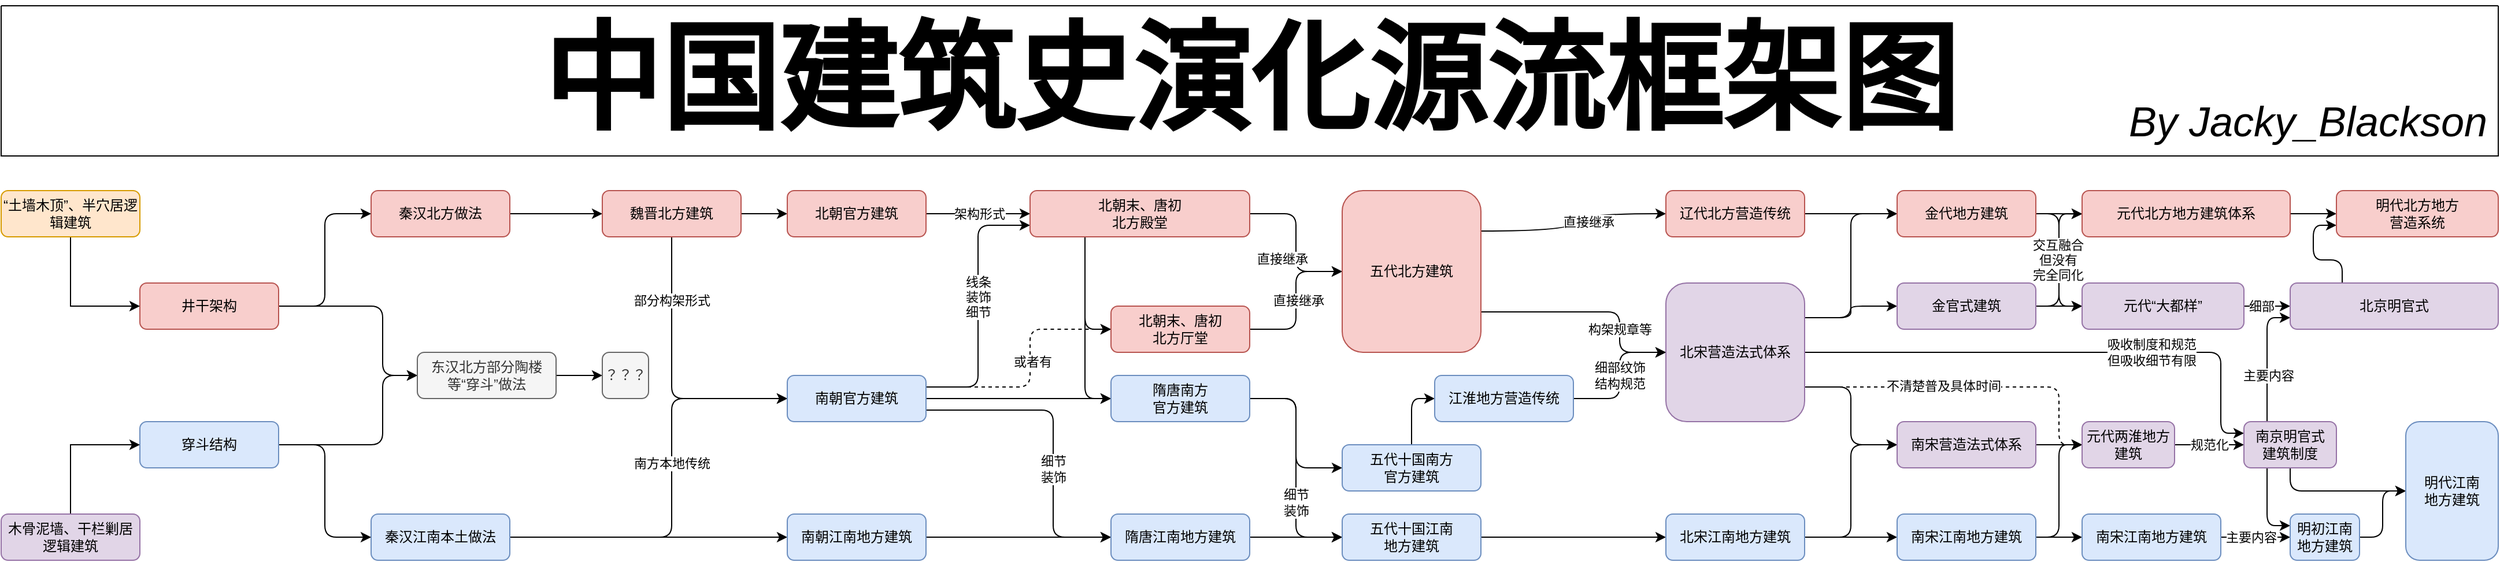 <mxfile version="21.0.7" type="github">
  <diagram name="第 1 页" id="NzLEQly0ozK3OL-0dUnw">
    <mxGraphModel dx="2813" dy="1640" grid="1" gridSize="10" guides="1" tooltips="1" connect="1" arrows="1" fold="1" page="1" pageScale="1" pageWidth="2339" pageHeight="3300" math="0" shadow="0">
      <root>
        <mxCell id="0" />
        <mxCell id="1" parent="0" />
        <mxCell id="m0d5d0jT4baNKPK9-l3e-15" style="edgeStyle=orthogonalEdgeStyle;rounded=0;orthogonalLoop=1;jettySize=auto;html=1;exitX=1;exitY=0.5;exitDx=0;exitDy=0;entryX=0;entryY=0.5;entryDx=0;entryDy=0;" edge="1" parent="1" source="m0d5d0jT4baNKPK9-l3e-1" target="m0d5d0jT4baNKPK9-l3e-14">
          <mxGeometry relative="1" as="geometry" />
        </mxCell>
        <mxCell id="m0d5d0jT4baNKPK9-l3e-1" value="秦汉北方做法" style="rounded=1;whiteSpace=wrap;html=1;fillColor=#f8cecc;strokeColor=#b85450;" vertex="1" parent="1">
          <mxGeometry x="360" y="200" width="120" height="40" as="geometry" />
        </mxCell>
        <mxCell id="m0d5d0jT4baNKPK9-l3e-17" style="edgeStyle=orthogonalEdgeStyle;rounded=1;orthogonalLoop=1;jettySize=auto;html=1;exitX=1;exitY=0.5;exitDx=0;exitDy=0;entryX=0;entryY=0.5;entryDx=0;entryDy=0;" edge="1" parent="1" source="m0d5d0jT4baNKPK9-l3e-2" target="m0d5d0jT4baNKPK9-l3e-16">
          <mxGeometry relative="1" as="geometry">
            <Array as="points">
              <mxPoint x="620" y="500" />
              <mxPoint x="620" y="380" />
            </Array>
          </mxGeometry>
        </mxCell>
        <mxCell id="m0d5d0jT4baNKPK9-l3e-35" value="南方本地传统" style="edgeLabel;html=1;align=center;verticalAlign=middle;resizable=0;points=[];" vertex="1" connectable="0" parent="m0d5d0jT4baNKPK9-l3e-17">
          <mxGeometry x="0.184" y="-1" relative="1" as="geometry">
            <mxPoint x="-1" y="9" as="offset" />
          </mxGeometry>
        </mxCell>
        <mxCell id="m0d5d0jT4baNKPK9-l3e-22" style="edgeStyle=orthogonalEdgeStyle;rounded=0;orthogonalLoop=1;jettySize=auto;html=1;exitX=1;exitY=0.5;exitDx=0;exitDy=0;" edge="1" parent="1" source="m0d5d0jT4baNKPK9-l3e-2" target="m0d5d0jT4baNKPK9-l3e-21">
          <mxGeometry relative="1" as="geometry" />
        </mxCell>
        <mxCell id="m0d5d0jT4baNKPK9-l3e-2" value="秦汉江南本土做法" style="rounded=1;whiteSpace=wrap;html=1;fillColor=#dae8fc;strokeColor=#6c8ebf;" vertex="1" parent="1">
          <mxGeometry x="360" y="480" width="120" height="40" as="geometry" />
        </mxCell>
        <mxCell id="m0d5d0jT4baNKPK9-l3e-6" style="edgeStyle=orthogonalEdgeStyle;orthogonalLoop=1;jettySize=auto;html=1;exitX=1;exitY=0.5;exitDx=0;exitDy=0;entryX=0;entryY=0.5;entryDx=0;entryDy=0;rounded=1;" edge="1" parent="1" source="m0d5d0jT4baNKPK9-l3e-3" target="m0d5d0jT4baNKPK9-l3e-1">
          <mxGeometry relative="1" as="geometry" />
        </mxCell>
        <mxCell id="m0d5d0jT4baNKPK9-l3e-8" style="edgeStyle=orthogonalEdgeStyle;orthogonalLoop=1;jettySize=auto;html=1;exitX=1;exitY=0.5;exitDx=0;exitDy=0;entryX=0;entryY=0.5;entryDx=0;entryDy=0;rounded=1;" edge="1" parent="1" source="m0d5d0jT4baNKPK9-l3e-3" target="m0d5d0jT4baNKPK9-l3e-7">
          <mxGeometry relative="1" as="geometry">
            <Array as="points">
              <mxPoint x="370" y="300" />
              <mxPoint x="370" y="360" />
            </Array>
          </mxGeometry>
        </mxCell>
        <mxCell id="m0d5d0jT4baNKPK9-l3e-3" value="井干架构" style="rounded=1;whiteSpace=wrap;html=1;fillColor=#f8cecc;strokeColor=#b85450;" vertex="1" parent="1">
          <mxGeometry x="160" y="280" width="120" height="40" as="geometry" />
        </mxCell>
        <mxCell id="m0d5d0jT4baNKPK9-l3e-5" style="edgeStyle=orthogonalEdgeStyle;orthogonalLoop=1;jettySize=auto;html=1;exitX=1;exitY=0.5;exitDx=0;exitDy=0;entryX=0;entryY=0.5;entryDx=0;entryDy=0;rounded=1;" edge="1" parent="1" source="m0d5d0jT4baNKPK9-l3e-4" target="m0d5d0jT4baNKPK9-l3e-2">
          <mxGeometry relative="1" as="geometry" />
        </mxCell>
        <mxCell id="m0d5d0jT4baNKPK9-l3e-9" style="edgeStyle=orthogonalEdgeStyle;orthogonalLoop=1;jettySize=auto;html=1;exitX=1;exitY=0.5;exitDx=0;exitDy=0;entryX=0;entryY=0.5;entryDx=0;entryDy=0;rounded=1;" edge="1" parent="1" source="m0d5d0jT4baNKPK9-l3e-4" target="m0d5d0jT4baNKPK9-l3e-7">
          <mxGeometry relative="1" as="geometry">
            <mxPoint x="440" y="300" as="targetPoint" />
            <Array as="points">
              <mxPoint x="370" y="420" />
              <mxPoint x="370" y="360" />
            </Array>
          </mxGeometry>
        </mxCell>
        <mxCell id="m0d5d0jT4baNKPK9-l3e-4" value="穿斗结构" style="rounded=1;whiteSpace=wrap;html=1;fillColor=#dae8fc;strokeColor=#6c8ebf;" vertex="1" parent="1">
          <mxGeometry x="160" y="400" width="120" height="40" as="geometry" />
        </mxCell>
        <mxCell id="m0d5d0jT4baNKPK9-l3e-24" style="edgeStyle=orthogonalEdgeStyle;rounded=0;orthogonalLoop=1;jettySize=auto;html=1;exitX=1;exitY=0.5;exitDx=0;exitDy=0;entryX=0;entryY=0.5;entryDx=0;entryDy=0;" edge="1" parent="1" source="m0d5d0jT4baNKPK9-l3e-7" target="m0d5d0jT4baNKPK9-l3e-23">
          <mxGeometry relative="1" as="geometry" />
        </mxCell>
        <mxCell id="m0d5d0jT4baNKPK9-l3e-7" value="东汉北方部分陶楼&lt;br&gt;等“穿斗”做法" style="rounded=1;whiteSpace=wrap;html=1;fillColor=#f5f5f5;fontColor=#333333;strokeColor=#666666;" vertex="1" parent="1">
          <mxGeometry x="400" y="340" width="120" height="40" as="geometry" />
        </mxCell>
        <mxCell id="m0d5d0jT4baNKPK9-l3e-13" style="edgeStyle=orthogonalEdgeStyle;rounded=0;orthogonalLoop=1;jettySize=auto;html=1;exitX=0.5;exitY=1;exitDx=0;exitDy=0;entryX=0;entryY=0.5;entryDx=0;entryDy=0;" edge="1" parent="1" source="m0d5d0jT4baNKPK9-l3e-10" target="m0d5d0jT4baNKPK9-l3e-3">
          <mxGeometry relative="1" as="geometry" />
        </mxCell>
        <mxCell id="m0d5d0jT4baNKPK9-l3e-10" value="“土墙木顶”、半穴居逻辑建筑" style="rounded=1;whiteSpace=wrap;html=1;fillColor=#ffe6cc;strokeColor=#d79b00;" vertex="1" parent="1">
          <mxGeometry x="40" y="200" width="120" height="40" as="geometry" />
        </mxCell>
        <mxCell id="m0d5d0jT4baNKPK9-l3e-12" style="edgeStyle=orthogonalEdgeStyle;rounded=0;orthogonalLoop=1;jettySize=auto;html=1;exitX=0.5;exitY=0;exitDx=0;exitDy=0;entryX=0;entryY=0.5;entryDx=0;entryDy=0;" edge="1" parent="1" source="m0d5d0jT4baNKPK9-l3e-11" target="m0d5d0jT4baNKPK9-l3e-4">
          <mxGeometry relative="1" as="geometry" />
        </mxCell>
        <mxCell id="m0d5d0jT4baNKPK9-l3e-11" value="木骨泥墙、干栏剿居逻辑建筑" style="rounded=1;whiteSpace=wrap;html=1;fillColor=#e1d5e7;strokeColor=#9673a6;" vertex="1" parent="1">
          <mxGeometry x="40" y="480" width="120" height="40" as="geometry" />
        </mxCell>
        <mxCell id="m0d5d0jT4baNKPK9-l3e-20" style="edgeStyle=orthogonalEdgeStyle;rounded=1;orthogonalLoop=1;jettySize=auto;html=1;exitX=0.5;exitY=1;exitDx=0;exitDy=0;entryX=0;entryY=0.5;entryDx=0;entryDy=0;" edge="1" parent="1" source="m0d5d0jT4baNKPK9-l3e-14" target="m0d5d0jT4baNKPK9-l3e-16">
          <mxGeometry relative="1" as="geometry" />
        </mxCell>
        <mxCell id="m0d5d0jT4baNKPK9-l3e-34" value="部分构架形式" style="edgeLabel;html=1;align=center;verticalAlign=middle;resizable=0;points=[];" vertex="1" connectable="0" parent="m0d5d0jT4baNKPK9-l3e-20">
          <mxGeometry x="-0.246" y="2" relative="1" as="geometry">
            <mxPoint x="-2" y="-36" as="offset" />
          </mxGeometry>
        </mxCell>
        <mxCell id="m0d5d0jT4baNKPK9-l3e-26" style="edgeStyle=orthogonalEdgeStyle;rounded=0;orthogonalLoop=1;jettySize=auto;html=1;exitX=1;exitY=0.5;exitDx=0;exitDy=0;entryX=0;entryY=0.5;entryDx=0;entryDy=0;" edge="1" parent="1" source="m0d5d0jT4baNKPK9-l3e-14" target="m0d5d0jT4baNKPK9-l3e-25">
          <mxGeometry relative="1" as="geometry" />
        </mxCell>
        <mxCell id="m0d5d0jT4baNKPK9-l3e-14" value="魏晋北方建筑" style="rounded=1;whiteSpace=wrap;html=1;fillColor=#f8cecc;strokeColor=#b85450;" vertex="1" parent="1">
          <mxGeometry x="560" y="200" width="120" height="40" as="geometry" />
        </mxCell>
        <mxCell id="m0d5d0jT4baNKPK9-l3e-29" style="edgeStyle=orthogonalEdgeStyle;rounded=1;orthogonalLoop=1;jettySize=auto;html=1;exitX=1;exitY=0.25;exitDx=0;exitDy=0;entryX=0;entryY=0.75;entryDx=0;entryDy=0;" edge="1" parent="1" source="m0d5d0jT4baNKPK9-l3e-16" target="m0d5d0jT4baNKPK9-l3e-28">
          <mxGeometry relative="1" as="geometry" />
        </mxCell>
        <mxCell id="m0d5d0jT4baNKPK9-l3e-33" value="线条&lt;br&gt;装饰&lt;br&gt;细节" style="edgeLabel;html=1;align=center;verticalAlign=middle;resizable=0;points=[];rotation=0;" vertex="1" connectable="0" parent="m0d5d0jT4baNKPK9-l3e-29">
          <mxGeometry x="-0.174" relative="1" as="geometry">
            <mxPoint y="-28" as="offset" />
          </mxGeometry>
        </mxCell>
        <mxCell id="m0d5d0jT4baNKPK9-l3e-38" style="edgeStyle=orthogonalEdgeStyle;rounded=1;orthogonalLoop=1;jettySize=auto;html=1;exitX=1;exitY=0.5;exitDx=0;exitDy=0;" edge="1" parent="1" source="m0d5d0jT4baNKPK9-l3e-16" target="m0d5d0jT4baNKPK9-l3e-36">
          <mxGeometry relative="1" as="geometry" />
        </mxCell>
        <mxCell id="m0d5d0jT4baNKPK9-l3e-41" style="edgeStyle=orthogonalEdgeStyle;rounded=1;orthogonalLoop=1;jettySize=auto;html=1;exitX=1;exitY=0.75;exitDx=0;exitDy=0;entryX=0;entryY=0.5;entryDx=0;entryDy=0;" edge="1" parent="1" source="m0d5d0jT4baNKPK9-l3e-16" target="m0d5d0jT4baNKPK9-l3e-39">
          <mxGeometry relative="1" as="geometry">
            <Array as="points">
              <mxPoint x="950" y="390" />
              <mxPoint x="950" y="500" />
            </Array>
          </mxGeometry>
        </mxCell>
        <mxCell id="m0d5d0jT4baNKPK9-l3e-56" value="细节&lt;br&gt;装饰" style="edgeLabel;html=1;align=center;verticalAlign=middle;resizable=0;points=[];" vertex="1" connectable="0" parent="m0d5d0jT4baNKPK9-l3e-41">
          <mxGeometry x="0.279" relative="1" as="geometry">
            <mxPoint y="-12" as="offset" />
          </mxGeometry>
        </mxCell>
        <mxCell id="m0d5d0jT4baNKPK9-l3e-44" style="edgeStyle=orthogonalEdgeStyle;rounded=1;orthogonalLoop=1;jettySize=auto;html=1;exitX=1;exitY=0.25;exitDx=0;exitDy=0;entryX=0;entryY=0.5;entryDx=0;entryDy=0;dashed=1;" edge="1" parent="1" source="m0d5d0jT4baNKPK9-l3e-16" target="m0d5d0jT4baNKPK9-l3e-42">
          <mxGeometry relative="1" as="geometry">
            <Array as="points">
              <mxPoint x="930" y="370" />
              <mxPoint x="930" y="320" />
            </Array>
          </mxGeometry>
        </mxCell>
        <mxCell id="m0d5d0jT4baNKPK9-l3e-45" value="或者有" style="edgeLabel;html=1;align=center;verticalAlign=middle;resizable=0;points=[];" vertex="1" connectable="0" parent="m0d5d0jT4baNKPK9-l3e-44">
          <mxGeometry x="-0.145" y="-2" relative="1" as="geometry">
            <mxPoint y="-22" as="offset" />
          </mxGeometry>
        </mxCell>
        <mxCell id="m0d5d0jT4baNKPK9-l3e-16" value="南朝官方建筑" style="rounded=1;whiteSpace=wrap;html=1;fillColor=#dae8fc;strokeColor=#6c8ebf;" vertex="1" parent="1">
          <mxGeometry x="720" y="360" width="120" height="40" as="geometry" />
        </mxCell>
        <mxCell id="m0d5d0jT4baNKPK9-l3e-40" style="edgeStyle=orthogonalEdgeStyle;rounded=1;orthogonalLoop=1;jettySize=auto;html=1;exitX=1;exitY=0.5;exitDx=0;exitDy=0;entryX=0;entryY=0.5;entryDx=0;entryDy=0;" edge="1" parent="1" source="m0d5d0jT4baNKPK9-l3e-21" target="m0d5d0jT4baNKPK9-l3e-39">
          <mxGeometry relative="1" as="geometry" />
        </mxCell>
        <mxCell id="m0d5d0jT4baNKPK9-l3e-21" value="南朝江南地方建筑" style="rounded=1;whiteSpace=wrap;html=1;fillColor=#dae8fc;strokeColor=#6c8ebf;" vertex="1" parent="1">
          <mxGeometry x="720" y="480" width="120" height="40" as="geometry" />
        </mxCell>
        <mxCell id="m0d5d0jT4baNKPK9-l3e-23" value="？？？" style="rounded=1;whiteSpace=wrap;html=1;fillColor=#f5f5f5;fontColor=#333333;strokeColor=#666666;" vertex="1" parent="1">
          <mxGeometry x="560" y="340" width="40" height="40" as="geometry" />
        </mxCell>
        <mxCell id="m0d5d0jT4baNKPK9-l3e-31" style="edgeStyle=orthogonalEdgeStyle;rounded=1;orthogonalLoop=1;jettySize=auto;html=1;exitX=1;exitY=0.5;exitDx=0;exitDy=0;entryX=0;entryY=0.5;entryDx=0;entryDy=0;" edge="1" parent="1" source="m0d5d0jT4baNKPK9-l3e-25" target="m0d5d0jT4baNKPK9-l3e-28">
          <mxGeometry relative="1" as="geometry" />
        </mxCell>
        <mxCell id="m0d5d0jT4baNKPK9-l3e-32" value="架构形式" style="edgeLabel;html=1;align=center;verticalAlign=middle;resizable=0;points=[];" vertex="1" connectable="0" parent="m0d5d0jT4baNKPK9-l3e-31">
          <mxGeometry x="0.174" relative="1" as="geometry">
            <mxPoint x="-7" as="offset" />
          </mxGeometry>
        </mxCell>
        <mxCell id="m0d5d0jT4baNKPK9-l3e-25" value="北朝官方建筑" style="rounded=1;whiteSpace=wrap;html=1;fillColor=#f8cecc;strokeColor=#b85450;" vertex="1" parent="1">
          <mxGeometry x="720" y="200" width="120" height="40" as="geometry" />
        </mxCell>
        <mxCell id="m0d5d0jT4baNKPK9-l3e-37" style="edgeStyle=orthogonalEdgeStyle;rounded=1;orthogonalLoop=1;jettySize=auto;html=1;exitX=0.25;exitY=1;exitDx=0;exitDy=0;entryX=0;entryY=0.5;entryDx=0;entryDy=0;" edge="1" parent="1" source="m0d5d0jT4baNKPK9-l3e-28" target="m0d5d0jT4baNKPK9-l3e-36">
          <mxGeometry relative="1" as="geometry" />
        </mxCell>
        <mxCell id="m0d5d0jT4baNKPK9-l3e-43" style="edgeStyle=orthogonalEdgeStyle;rounded=1;orthogonalLoop=1;jettySize=auto;html=1;exitX=0.25;exitY=1;exitDx=0;exitDy=0;entryX=0;entryY=0.5;entryDx=0;entryDy=0;" edge="1" parent="1" source="m0d5d0jT4baNKPK9-l3e-28" target="m0d5d0jT4baNKPK9-l3e-42">
          <mxGeometry relative="1" as="geometry" />
        </mxCell>
        <mxCell id="m0d5d0jT4baNKPK9-l3e-48" style="edgeStyle=orthogonalEdgeStyle;rounded=1;orthogonalLoop=1;jettySize=auto;html=1;exitX=1;exitY=0.5;exitDx=0;exitDy=0;entryX=0;entryY=0.5;entryDx=0;entryDy=0;" edge="1" parent="1" source="m0d5d0jT4baNKPK9-l3e-28" target="m0d5d0jT4baNKPK9-l3e-46">
          <mxGeometry relative="1" as="geometry" />
        </mxCell>
        <mxCell id="m0d5d0jT4baNKPK9-l3e-50" value="直接继承" style="edgeLabel;html=1;align=center;verticalAlign=middle;resizable=0;points=[];" vertex="1" connectable="0" parent="m0d5d0jT4baNKPK9-l3e-48">
          <mxGeometry x="0.287" relative="1" as="geometry">
            <mxPoint x="-12" y="-5" as="offset" />
          </mxGeometry>
        </mxCell>
        <mxCell id="m0d5d0jT4baNKPK9-l3e-28" value="北朝末、唐初&lt;br&gt;北方殿堂" style="rounded=1;whiteSpace=wrap;html=1;fillColor=#f8cecc;strokeColor=#b85450;" vertex="1" parent="1">
          <mxGeometry x="930" y="200" width="190" height="40" as="geometry" />
        </mxCell>
        <mxCell id="m0d5d0jT4baNKPK9-l3e-55" style="edgeStyle=orthogonalEdgeStyle;rounded=1;orthogonalLoop=1;jettySize=auto;html=1;exitX=1;exitY=0.5;exitDx=0;exitDy=0;entryX=0;entryY=0.5;entryDx=0;entryDy=0;" edge="1" parent="1" source="m0d5d0jT4baNKPK9-l3e-36" target="m0d5d0jT4baNKPK9-l3e-52">
          <mxGeometry relative="1" as="geometry" />
        </mxCell>
        <mxCell id="m0d5d0jT4baNKPK9-l3e-57" value="细节&lt;br&gt;装饰" style="edgeLabel;html=1;align=center;verticalAlign=middle;resizable=0;points=[];" vertex="1" connectable="0" parent="m0d5d0jT4baNKPK9-l3e-55">
          <mxGeometry x="0.08" relative="1" as="geometry">
            <mxPoint y="22" as="offset" />
          </mxGeometry>
        </mxCell>
        <mxCell id="m0d5d0jT4baNKPK9-l3e-66" style="edgeStyle=orthogonalEdgeStyle;rounded=1;orthogonalLoop=1;jettySize=auto;html=1;exitX=1;exitY=0.5;exitDx=0;exitDy=0;entryX=0;entryY=0.5;entryDx=0;entryDy=0;" edge="1" parent="1" source="m0d5d0jT4baNKPK9-l3e-36" target="m0d5d0jT4baNKPK9-l3e-53">
          <mxGeometry relative="1" as="geometry" />
        </mxCell>
        <mxCell id="m0d5d0jT4baNKPK9-l3e-36" value="隋唐南方&lt;br&gt;官方建筑" style="rounded=1;whiteSpace=wrap;html=1;fillColor=#dae8fc;strokeColor=#6c8ebf;" vertex="1" parent="1">
          <mxGeometry x="1000" y="360" width="120" height="40" as="geometry" />
        </mxCell>
        <mxCell id="m0d5d0jT4baNKPK9-l3e-54" style="edgeStyle=orthogonalEdgeStyle;rounded=0;orthogonalLoop=1;jettySize=auto;html=1;exitX=1;exitY=0.5;exitDx=0;exitDy=0;entryX=0;entryY=0.5;entryDx=0;entryDy=0;" edge="1" parent="1" source="m0d5d0jT4baNKPK9-l3e-39" target="m0d5d0jT4baNKPK9-l3e-52">
          <mxGeometry relative="1" as="geometry" />
        </mxCell>
        <mxCell id="m0d5d0jT4baNKPK9-l3e-39" value="隋唐江南地方建筑" style="rounded=1;whiteSpace=wrap;html=1;fillColor=#dae8fc;strokeColor=#6c8ebf;" vertex="1" parent="1">
          <mxGeometry x="1000" y="480" width="120" height="40" as="geometry" />
        </mxCell>
        <mxCell id="m0d5d0jT4baNKPK9-l3e-47" style="edgeStyle=orthogonalEdgeStyle;rounded=1;orthogonalLoop=1;jettySize=auto;html=1;exitX=1;exitY=0.5;exitDx=0;exitDy=0;entryX=0;entryY=0.5;entryDx=0;entryDy=0;" edge="1" parent="1" source="m0d5d0jT4baNKPK9-l3e-42" target="m0d5d0jT4baNKPK9-l3e-46">
          <mxGeometry relative="1" as="geometry" />
        </mxCell>
        <mxCell id="m0d5d0jT4baNKPK9-l3e-49" value="直接继承" style="edgeLabel;html=1;align=center;verticalAlign=middle;resizable=0;points=[];" vertex="1" connectable="0" parent="m0d5d0jT4baNKPK9-l3e-47">
          <mxGeometry x="-0.142" y="-2" relative="1" as="geometry">
            <mxPoint y="-9" as="offset" />
          </mxGeometry>
        </mxCell>
        <mxCell id="m0d5d0jT4baNKPK9-l3e-42" value="北朝末、唐初&lt;br&gt;北方厅堂" style="rounded=1;whiteSpace=wrap;html=1;fillColor=#f8cecc;strokeColor=#b85450;" vertex="1" parent="1">
          <mxGeometry x="1000" y="300" width="120" height="40" as="geometry" />
        </mxCell>
        <mxCell id="m0d5d0jT4baNKPK9-l3e-59" style="edgeStyle=orthogonalEdgeStyle;orthogonalLoop=1;jettySize=auto;html=1;exitX=1;exitY=0.25;exitDx=0;exitDy=0;entryX=0;entryY=0.5;entryDx=0;entryDy=0;curved=1;" edge="1" parent="1" source="m0d5d0jT4baNKPK9-l3e-46" target="m0d5d0jT4baNKPK9-l3e-58">
          <mxGeometry relative="1" as="geometry" />
        </mxCell>
        <mxCell id="m0d5d0jT4baNKPK9-l3e-62" value="直接继承" style="edgeLabel;html=1;align=center;verticalAlign=middle;resizable=0;points=[];" vertex="1" connectable="0" parent="m0d5d0jT4baNKPK9-l3e-59">
          <mxGeometry x="0.33" relative="1" as="geometry">
            <mxPoint x="-9" y="7" as="offset" />
          </mxGeometry>
        </mxCell>
        <mxCell id="m0d5d0jT4baNKPK9-l3e-60" style="edgeStyle=orthogonalEdgeStyle;orthogonalLoop=1;jettySize=auto;html=1;exitX=1;exitY=0.75;exitDx=0;exitDy=0;entryX=0;entryY=0.5;entryDx=0;entryDy=0;rounded=1;" edge="1" parent="1" source="m0d5d0jT4baNKPK9-l3e-46" target="m0d5d0jT4baNKPK9-l3e-51">
          <mxGeometry relative="1" as="geometry">
            <Array as="points">
              <mxPoint x="1440" y="305" />
              <mxPoint x="1440" y="340" />
            </Array>
          </mxGeometry>
        </mxCell>
        <mxCell id="m0d5d0jT4baNKPK9-l3e-61" value="构架规章等" style="edgeLabel;html=1;align=center;verticalAlign=middle;resizable=0;points=[];" vertex="1" connectable="0" parent="m0d5d0jT4baNKPK9-l3e-60">
          <mxGeometry x="-0.426" y="-6" relative="1" as="geometry">
            <mxPoint x="64" y="9" as="offset" />
          </mxGeometry>
        </mxCell>
        <mxCell id="m0d5d0jT4baNKPK9-l3e-46" value="五代北方建筑" style="rounded=1;whiteSpace=wrap;html=1;fillColor=#f8cecc;strokeColor=#b85450;" vertex="1" parent="1">
          <mxGeometry x="1200" y="200" width="120" height="140" as="geometry" />
        </mxCell>
        <mxCell id="m0d5d0jT4baNKPK9-l3e-71" style="edgeStyle=orthogonalEdgeStyle;rounded=1;orthogonalLoop=1;jettySize=auto;html=1;exitX=1;exitY=0.75;exitDx=0;exitDy=0;entryX=0;entryY=0.5;entryDx=0;entryDy=0;" edge="1" parent="1" source="m0d5d0jT4baNKPK9-l3e-51" target="m0d5d0jT4baNKPK9-l3e-70">
          <mxGeometry relative="1" as="geometry" />
        </mxCell>
        <mxCell id="m0d5d0jT4baNKPK9-l3e-78" style="edgeStyle=orthogonalEdgeStyle;rounded=1;orthogonalLoop=1;jettySize=auto;html=1;exitX=1;exitY=0.75;exitDx=0;exitDy=0;entryX=0;entryY=0.5;entryDx=0;entryDy=0;dashed=1;" edge="1" parent="1" source="m0d5d0jT4baNKPK9-l3e-51" target="m0d5d0jT4baNKPK9-l3e-75">
          <mxGeometry relative="1" as="geometry">
            <Array as="points">
              <mxPoint x="1820" y="370" />
              <mxPoint x="1820" y="420" />
            </Array>
          </mxGeometry>
        </mxCell>
        <mxCell id="m0d5d0jT4baNKPK9-l3e-79" value="不清楚普及具体时间" style="edgeLabel;html=1;align=center;verticalAlign=middle;resizable=0;points=[];" vertex="1" connectable="0" parent="m0d5d0jT4baNKPK9-l3e-78">
          <mxGeometry x="-0.324" y="1" relative="1" as="geometry">
            <mxPoint x="22" as="offset" />
          </mxGeometry>
        </mxCell>
        <mxCell id="m0d5d0jT4baNKPK9-l3e-83" style="edgeStyle=orthogonalEdgeStyle;orthogonalLoop=1;jettySize=auto;html=1;exitX=1;exitY=0.25;exitDx=0;exitDy=0;entryX=0;entryY=0.5;entryDx=0;entryDy=0;rounded=1;" edge="1" parent="1" source="m0d5d0jT4baNKPK9-l3e-51" target="m0d5d0jT4baNKPK9-l3e-82">
          <mxGeometry relative="1" as="geometry" />
        </mxCell>
        <mxCell id="m0d5d0jT4baNKPK9-l3e-86" style="edgeStyle=orthogonalEdgeStyle;rounded=1;orthogonalLoop=1;jettySize=auto;html=1;exitX=1;exitY=0.25;exitDx=0;exitDy=0;entryX=0;entryY=0.5;entryDx=0;entryDy=0;" edge="1" parent="1" source="m0d5d0jT4baNKPK9-l3e-51" target="m0d5d0jT4baNKPK9-l3e-84">
          <mxGeometry relative="1" as="geometry">
            <mxPoint x="1660" y="210" as="targetPoint" />
          </mxGeometry>
        </mxCell>
        <mxCell id="m0d5d0jT4baNKPK9-l3e-96" style="edgeStyle=orthogonalEdgeStyle;rounded=1;orthogonalLoop=1;jettySize=auto;html=1;entryX=0;entryY=0.25;entryDx=0;entryDy=0;exitX=1;exitY=0.5;exitDx=0;exitDy=0;" edge="1" parent="1" source="m0d5d0jT4baNKPK9-l3e-51" target="m0d5d0jT4baNKPK9-l3e-80">
          <mxGeometry relative="1" as="geometry">
            <mxPoint x="1610" y="340" as="sourcePoint" />
            <mxPoint x="1990" y="410" as="targetPoint" />
            <Array as="points">
              <mxPoint x="1960" y="340" />
              <mxPoint x="1960" y="410" />
            </Array>
          </mxGeometry>
        </mxCell>
        <mxCell id="m0d5d0jT4baNKPK9-l3e-97" value="吸收制度和规范&lt;br&gt;但吸收细节有限" style="edgeLabel;html=1;align=center;verticalAlign=middle;resizable=0;points=[];" vertex="1" connectable="0" parent="m0d5d0jT4baNKPK9-l3e-96">
          <mxGeometry x="0.298" y="1" relative="1" as="geometry">
            <mxPoint x="8" y="1" as="offset" />
          </mxGeometry>
        </mxCell>
        <mxCell id="m0d5d0jT4baNKPK9-l3e-51" value="北宋营造法式体系" style="rounded=1;whiteSpace=wrap;html=1;fillColor=#e1d5e7;strokeColor=#9673a6;" vertex="1" parent="1">
          <mxGeometry x="1480" y="280" width="120" height="120" as="geometry" />
        </mxCell>
        <mxCell id="m0d5d0jT4baNKPK9-l3e-68" style="edgeStyle=orthogonalEdgeStyle;rounded=0;orthogonalLoop=1;jettySize=auto;html=1;exitX=1;exitY=0.5;exitDx=0;exitDy=0;entryX=0;entryY=0.5;entryDx=0;entryDy=0;" edge="1" parent="1" source="m0d5d0jT4baNKPK9-l3e-52" target="m0d5d0jT4baNKPK9-l3e-67">
          <mxGeometry relative="1" as="geometry" />
        </mxCell>
        <mxCell id="m0d5d0jT4baNKPK9-l3e-52" value="五代十国江南&lt;br&gt;地方建筑" style="rounded=1;whiteSpace=wrap;html=1;fillColor=#dae8fc;strokeColor=#6c8ebf;" vertex="1" parent="1">
          <mxGeometry x="1200" y="480" width="120" height="40" as="geometry" />
        </mxCell>
        <mxCell id="m0d5d0jT4baNKPK9-l3e-65" style="edgeStyle=orthogonalEdgeStyle;rounded=1;orthogonalLoop=1;jettySize=auto;html=1;exitX=0.5;exitY=0;exitDx=0;exitDy=0;entryX=0;entryY=0.5;entryDx=0;entryDy=0;" edge="1" parent="1" source="m0d5d0jT4baNKPK9-l3e-53" target="m0d5d0jT4baNKPK9-l3e-63">
          <mxGeometry relative="1" as="geometry" />
        </mxCell>
        <mxCell id="m0d5d0jT4baNKPK9-l3e-53" value="五代十国南方&lt;br&gt;官方建筑" style="rounded=1;whiteSpace=wrap;html=1;fillColor=#dae8fc;strokeColor=#6c8ebf;" vertex="1" parent="1">
          <mxGeometry x="1200" y="420" width="120" height="40" as="geometry" />
        </mxCell>
        <mxCell id="m0d5d0jT4baNKPK9-l3e-85" style="edgeStyle=orthogonalEdgeStyle;rounded=0;orthogonalLoop=1;jettySize=auto;html=1;exitX=1;exitY=0.5;exitDx=0;exitDy=0;" edge="1" parent="1" source="m0d5d0jT4baNKPK9-l3e-58" target="m0d5d0jT4baNKPK9-l3e-84">
          <mxGeometry relative="1" as="geometry" />
        </mxCell>
        <mxCell id="m0d5d0jT4baNKPK9-l3e-58" value="辽代北方营造传统" style="rounded=1;whiteSpace=wrap;html=1;fillColor=#f8cecc;strokeColor=#b85450;" vertex="1" parent="1">
          <mxGeometry x="1480" y="200" width="120" height="40" as="geometry" />
        </mxCell>
        <mxCell id="m0d5d0jT4baNKPK9-l3e-64" style="edgeStyle=orthogonalEdgeStyle;rounded=1;orthogonalLoop=1;jettySize=auto;html=1;exitX=1;exitY=0.5;exitDx=0;exitDy=0;entryX=0;entryY=0.5;entryDx=0;entryDy=0;" edge="1" parent="1" source="m0d5d0jT4baNKPK9-l3e-63" target="m0d5d0jT4baNKPK9-l3e-51">
          <mxGeometry relative="1" as="geometry" />
        </mxCell>
        <mxCell id="m0d5d0jT4baNKPK9-l3e-69" value="细部纹饰&lt;br&gt;结构规范" style="edgeLabel;html=1;align=center;verticalAlign=middle;resizable=0;points=[];" vertex="1" connectable="0" parent="m0d5d0jT4baNKPK9-l3e-64">
          <mxGeometry x="-0.166" relative="1" as="geometry">
            <mxPoint y="-10" as="offset" />
          </mxGeometry>
        </mxCell>
        <mxCell id="m0d5d0jT4baNKPK9-l3e-63" value="江淮地方营造传统" style="rounded=1;whiteSpace=wrap;html=1;fillColor=#dae8fc;strokeColor=#6c8ebf;" vertex="1" parent="1">
          <mxGeometry x="1280" y="360" width="120" height="40" as="geometry" />
        </mxCell>
        <mxCell id="m0d5d0jT4baNKPK9-l3e-73" style="edgeStyle=orthogonalEdgeStyle;rounded=1;orthogonalLoop=1;jettySize=auto;html=1;exitX=1;exitY=0.5;exitDx=0;exitDy=0;entryX=0;entryY=0.5;entryDx=0;entryDy=0;" edge="1" parent="1" source="m0d5d0jT4baNKPK9-l3e-67" target="m0d5d0jT4baNKPK9-l3e-70">
          <mxGeometry relative="1" as="geometry" />
        </mxCell>
        <mxCell id="m0d5d0jT4baNKPK9-l3e-74" style="edgeStyle=orthogonalEdgeStyle;rounded=0;orthogonalLoop=1;jettySize=auto;html=1;exitX=1;exitY=0.5;exitDx=0;exitDy=0;entryX=0;entryY=0.5;entryDx=0;entryDy=0;" edge="1" parent="1" source="m0d5d0jT4baNKPK9-l3e-67" target="m0d5d0jT4baNKPK9-l3e-72">
          <mxGeometry relative="1" as="geometry" />
        </mxCell>
        <mxCell id="m0d5d0jT4baNKPK9-l3e-67" value="北宋江南地方建筑" style="rounded=1;whiteSpace=wrap;html=1;fillColor=#dae8fc;strokeColor=#6c8ebf;" vertex="1" parent="1">
          <mxGeometry x="1480" y="480" width="120" height="40" as="geometry" />
        </mxCell>
        <mxCell id="m0d5d0jT4baNKPK9-l3e-77" style="edgeStyle=orthogonalEdgeStyle;rounded=1;orthogonalLoop=1;jettySize=auto;html=1;exitX=1;exitY=0.5;exitDx=0;exitDy=0;entryX=0;entryY=0.5;entryDx=0;entryDy=0;" edge="1" parent="1" source="m0d5d0jT4baNKPK9-l3e-70" target="m0d5d0jT4baNKPK9-l3e-75">
          <mxGeometry relative="1" as="geometry" />
        </mxCell>
        <mxCell id="m0d5d0jT4baNKPK9-l3e-70" value="南宋营造法式体系" style="rounded=1;whiteSpace=wrap;html=1;fillColor=#e1d5e7;strokeColor=#9673a6;" vertex="1" parent="1">
          <mxGeometry x="1680" y="400" width="120" height="40" as="geometry" />
        </mxCell>
        <mxCell id="m0d5d0jT4baNKPK9-l3e-76" style="edgeStyle=orthogonalEdgeStyle;rounded=1;orthogonalLoop=1;jettySize=auto;html=1;exitX=1;exitY=0.5;exitDx=0;exitDy=0;entryX=0;entryY=0.5;entryDx=0;entryDy=0;" edge="1" parent="1" source="m0d5d0jT4baNKPK9-l3e-72" target="m0d5d0jT4baNKPK9-l3e-75">
          <mxGeometry relative="1" as="geometry">
            <Array as="points">
              <mxPoint x="1820" y="500" />
              <mxPoint x="1820" y="420" />
            </Array>
          </mxGeometry>
        </mxCell>
        <mxCell id="m0d5d0jT4baNKPK9-l3e-109" value="" style="edgeStyle=orthogonalEdgeStyle;rounded=0;orthogonalLoop=1;jettySize=auto;html=1;exitX=1;exitY=0.5;exitDx=0;exitDy=0;entryX=0;entryY=0.5;entryDx=0;entryDy=0;" edge="1" parent="1" source="m0d5d0jT4baNKPK9-l3e-114" target="m0d5d0jT4baNKPK9-l3e-107">
          <mxGeometry x="0.333" relative="1" as="geometry">
            <mxPoint x="1947" y="500" as="sourcePoint" />
            <mxPoint x="2007" y="500" as="targetPoint" />
            <mxPoint as="offset" />
          </mxGeometry>
        </mxCell>
        <mxCell id="m0d5d0jT4baNKPK9-l3e-116" value="主要内容" style="edgeLabel;html=1;align=center;verticalAlign=middle;resizable=0;points=[];" vertex="1" connectable="0" parent="m0d5d0jT4baNKPK9-l3e-109">
          <mxGeometry x="-0.288" relative="1" as="geometry">
            <mxPoint x="4" as="offset" />
          </mxGeometry>
        </mxCell>
        <mxCell id="m0d5d0jT4baNKPK9-l3e-117" style="edgeStyle=orthogonalEdgeStyle;rounded=0;orthogonalLoop=1;jettySize=auto;html=1;exitX=1;exitY=0.5;exitDx=0;exitDy=0;entryX=0;entryY=0.5;entryDx=0;entryDy=0;" edge="1" parent="1" source="m0d5d0jT4baNKPK9-l3e-72" target="m0d5d0jT4baNKPK9-l3e-114">
          <mxGeometry relative="1" as="geometry" />
        </mxCell>
        <mxCell id="m0d5d0jT4baNKPK9-l3e-72" value="南宋江南地方建筑" style="rounded=1;whiteSpace=wrap;html=1;fillColor=#dae8fc;strokeColor=#6c8ebf;" vertex="1" parent="1">
          <mxGeometry x="1680" y="480" width="120" height="40" as="geometry" />
        </mxCell>
        <mxCell id="m0d5d0jT4baNKPK9-l3e-81" style="edgeStyle=orthogonalEdgeStyle;rounded=0;orthogonalLoop=1;jettySize=auto;html=1;exitX=1;exitY=0.5;exitDx=0;exitDy=0;entryX=0;entryY=0.5;entryDx=0;entryDy=0;" edge="1" parent="1" source="m0d5d0jT4baNKPK9-l3e-75" target="m0d5d0jT4baNKPK9-l3e-80">
          <mxGeometry relative="1" as="geometry" />
        </mxCell>
        <mxCell id="m0d5d0jT4baNKPK9-l3e-95" value="规范化" style="edgeLabel;html=1;align=center;verticalAlign=middle;resizable=0;points=[];" vertex="1" connectable="0" parent="m0d5d0jT4baNKPK9-l3e-81">
          <mxGeometry x="0.234" y="1" relative="1" as="geometry">
            <mxPoint x="-7" y="1" as="offset" />
          </mxGeometry>
        </mxCell>
        <mxCell id="m0d5d0jT4baNKPK9-l3e-75" value="元代两淮地方建筑" style="rounded=1;whiteSpace=wrap;html=1;fillColor=#e1d5e7;strokeColor=#9673a6;" vertex="1" parent="1">
          <mxGeometry x="1840" y="400" width="80" height="40" as="geometry" />
        </mxCell>
        <mxCell id="m0d5d0jT4baNKPK9-l3e-104" style="edgeStyle=orthogonalEdgeStyle;rounded=1;orthogonalLoop=1;jettySize=auto;html=1;exitX=0.25;exitY=0;exitDx=0;exitDy=0;entryX=0;entryY=0.75;entryDx=0;entryDy=0;" edge="1" parent="1" source="m0d5d0jT4baNKPK9-l3e-80" target="m0d5d0jT4baNKPK9-l3e-94">
          <mxGeometry relative="1" as="geometry" />
        </mxCell>
        <mxCell id="m0d5d0jT4baNKPK9-l3e-105" value="主要内容" style="edgeLabel;html=1;align=center;verticalAlign=middle;resizable=0;points=[];" vertex="1" connectable="0" parent="m0d5d0jT4baNKPK9-l3e-104">
          <mxGeometry x="0.041" y="-1" relative="1" as="geometry">
            <mxPoint y="17" as="offset" />
          </mxGeometry>
        </mxCell>
        <mxCell id="m0d5d0jT4baNKPK9-l3e-108" style="edgeStyle=orthogonalEdgeStyle;rounded=1;orthogonalLoop=1;jettySize=auto;html=1;exitX=0.25;exitY=1;exitDx=0;exitDy=0;entryX=0;entryY=0.25;entryDx=0;entryDy=0;" edge="1" parent="1" source="m0d5d0jT4baNKPK9-l3e-80" target="m0d5d0jT4baNKPK9-l3e-107">
          <mxGeometry relative="1" as="geometry" />
        </mxCell>
        <mxCell id="m0d5d0jT4baNKPK9-l3e-112" style="edgeStyle=orthogonalEdgeStyle;rounded=1;orthogonalLoop=1;jettySize=auto;html=1;exitX=0.5;exitY=1;exitDx=0;exitDy=0;entryX=0;entryY=0.5;entryDx=0;entryDy=0;" edge="1" parent="1" source="m0d5d0jT4baNKPK9-l3e-80" target="m0d5d0jT4baNKPK9-l3e-110">
          <mxGeometry relative="1" as="geometry" />
        </mxCell>
        <mxCell id="m0d5d0jT4baNKPK9-l3e-80" value="南京明官式&lt;br&gt;建筑制度" style="rounded=1;whiteSpace=wrap;html=1;fillColor=#e1d5e7;strokeColor=#9673a6;" vertex="1" parent="1">
          <mxGeometry x="1980" y="400" width="80" height="40" as="geometry" />
        </mxCell>
        <mxCell id="m0d5d0jT4baNKPK9-l3e-89" style="edgeStyle=orthogonalEdgeStyle;rounded=1;orthogonalLoop=1;jettySize=auto;html=1;exitX=1;exitY=0.5;exitDx=0;exitDy=0;entryX=0;entryY=0.5;entryDx=0;entryDy=0;" edge="1" parent="1" source="m0d5d0jT4baNKPK9-l3e-82" target="m0d5d0jT4baNKPK9-l3e-87">
          <mxGeometry relative="1" as="geometry" />
        </mxCell>
        <mxCell id="m0d5d0jT4baNKPK9-l3e-91" style="edgeStyle=orthogonalEdgeStyle;rounded=0;orthogonalLoop=1;jettySize=auto;html=1;exitX=1;exitY=0.5;exitDx=0;exitDy=0;entryX=0;entryY=0.5;entryDx=0;entryDy=0;" edge="1" parent="1" source="m0d5d0jT4baNKPK9-l3e-82" target="m0d5d0jT4baNKPK9-l3e-88">
          <mxGeometry relative="1" as="geometry" />
        </mxCell>
        <mxCell id="m0d5d0jT4baNKPK9-l3e-82" value="金官式建筑" style="rounded=1;whiteSpace=wrap;html=1;fillColor=#e1d5e7;strokeColor=#9673a6;" vertex="1" parent="1">
          <mxGeometry x="1680" y="280" width="120" height="40" as="geometry" />
        </mxCell>
        <mxCell id="m0d5d0jT4baNKPK9-l3e-90" style="edgeStyle=orthogonalEdgeStyle;rounded=1;orthogonalLoop=1;jettySize=auto;html=1;exitX=1;exitY=0.5;exitDx=0;exitDy=0;" edge="1" parent="1" source="m0d5d0jT4baNKPK9-l3e-84">
          <mxGeometry relative="1" as="geometry">
            <mxPoint x="1840" y="220.29" as="targetPoint" />
          </mxGeometry>
        </mxCell>
        <mxCell id="m0d5d0jT4baNKPK9-l3e-92" style="edgeStyle=orthogonalEdgeStyle;rounded=1;orthogonalLoop=1;jettySize=auto;html=1;exitX=1;exitY=0.5;exitDx=0;exitDy=0;entryX=0;entryY=0.5;entryDx=0;entryDy=0;" edge="1" parent="1" source="m0d5d0jT4baNKPK9-l3e-84" target="m0d5d0jT4baNKPK9-l3e-88">
          <mxGeometry relative="1" as="geometry" />
        </mxCell>
        <mxCell id="m0d5d0jT4baNKPK9-l3e-93" value="交互融合&lt;br&gt;但没有&lt;br&gt;完全同化" style="edgeLabel;html=1;align=center;verticalAlign=middle;resizable=0;points=[];" vertex="1" connectable="0" parent="m0d5d0jT4baNKPK9-l3e-92">
          <mxGeometry x="-0.143" y="-1" relative="1" as="geometry">
            <mxPoint y="8" as="offset" />
          </mxGeometry>
        </mxCell>
        <mxCell id="m0d5d0jT4baNKPK9-l3e-84" value="金代地方建筑" style="rounded=1;whiteSpace=wrap;html=1;fillColor=#f8cecc;strokeColor=#b85450;" vertex="1" parent="1">
          <mxGeometry x="1680" y="200" width="120" height="40" as="geometry" />
        </mxCell>
        <mxCell id="m0d5d0jT4baNKPK9-l3e-103" style="edgeStyle=orthogonalEdgeStyle;rounded=0;orthogonalLoop=1;jettySize=auto;html=1;exitX=1;exitY=0.5;exitDx=0;exitDy=0;entryX=0;entryY=0.5;entryDx=0;entryDy=0;" edge="1" parent="1" source="m0d5d0jT4baNKPK9-l3e-87" target="m0d5d0jT4baNKPK9-l3e-100">
          <mxGeometry relative="1" as="geometry" />
        </mxCell>
        <mxCell id="m0d5d0jT4baNKPK9-l3e-87" value="元代北方地方建筑体系" style="rounded=1;whiteSpace=wrap;html=1;fillColor=#f8cecc;strokeColor=#b85450;" vertex="1" parent="1">
          <mxGeometry x="1840" y="200" width="180" height="40" as="geometry" />
        </mxCell>
        <mxCell id="m0d5d0jT4baNKPK9-l3e-99" style="edgeStyle=orthogonalEdgeStyle;rounded=0;orthogonalLoop=1;jettySize=auto;html=1;exitX=1;exitY=0.5;exitDx=0;exitDy=0;entryX=0;entryY=0.5;entryDx=0;entryDy=0;" edge="1" parent="1" source="m0d5d0jT4baNKPK9-l3e-88" target="m0d5d0jT4baNKPK9-l3e-94">
          <mxGeometry relative="1" as="geometry" />
        </mxCell>
        <mxCell id="m0d5d0jT4baNKPK9-l3e-106" value="细部" style="edgeLabel;html=1;align=center;verticalAlign=middle;resizable=0;points=[];" vertex="1" connectable="0" parent="m0d5d0jT4baNKPK9-l3e-99">
          <mxGeometry x="-0.287" relative="1" as="geometry">
            <mxPoint as="offset" />
          </mxGeometry>
        </mxCell>
        <mxCell id="m0d5d0jT4baNKPK9-l3e-88" value="元代“大都样”" style="rounded=1;whiteSpace=wrap;html=1;fillColor=#e1d5e7;strokeColor=#9673a6;" vertex="1" parent="1">
          <mxGeometry x="1840" y="280" width="140" height="40" as="geometry" />
        </mxCell>
        <mxCell id="m0d5d0jT4baNKPK9-l3e-102" style="edgeStyle=orthogonalEdgeStyle;rounded=1;orthogonalLoop=1;jettySize=auto;html=1;exitX=0.25;exitY=0;exitDx=0;exitDy=0;entryX=0;entryY=0.75;entryDx=0;entryDy=0;" edge="1" parent="1" source="m0d5d0jT4baNKPK9-l3e-94" target="m0d5d0jT4baNKPK9-l3e-100">
          <mxGeometry relative="1" as="geometry" />
        </mxCell>
        <mxCell id="m0d5d0jT4baNKPK9-l3e-94" value="北京明官式" style="rounded=1;whiteSpace=wrap;html=1;fillColor=#e1d5e7;strokeColor=#9673a6;" vertex="1" parent="1">
          <mxGeometry x="2020" y="280" width="180" height="40" as="geometry" />
        </mxCell>
        <mxCell id="m0d5d0jT4baNKPK9-l3e-100" value="明代北方地方&lt;br&gt;营造系统" style="rounded=1;whiteSpace=wrap;html=1;fillColor=#f8cecc;strokeColor=#b85450;" vertex="1" parent="1">
          <mxGeometry x="2060" y="200" width="140" height="40" as="geometry" />
        </mxCell>
        <mxCell id="m0d5d0jT4baNKPK9-l3e-113" style="edgeStyle=orthogonalEdgeStyle;rounded=1;orthogonalLoop=1;jettySize=auto;html=1;exitX=1;exitY=0.5;exitDx=0;exitDy=0;entryX=0;entryY=0.5;entryDx=0;entryDy=0;" edge="1" parent="1" source="m0d5d0jT4baNKPK9-l3e-107" target="m0d5d0jT4baNKPK9-l3e-110">
          <mxGeometry relative="1" as="geometry" />
        </mxCell>
        <mxCell id="m0d5d0jT4baNKPK9-l3e-107" value="明初江南&lt;br&gt;地方建筑" style="rounded=1;whiteSpace=wrap;html=1;fillColor=#dae8fc;strokeColor=#6c8ebf;" vertex="1" parent="1">
          <mxGeometry x="2020" y="480" width="60" height="40" as="geometry" />
        </mxCell>
        <mxCell id="m0d5d0jT4baNKPK9-l3e-110" value="明代江南&lt;br&gt;地方建筑" style="rounded=1;whiteSpace=wrap;html=1;fillColor=#dae8fc;strokeColor=#6c8ebf;" vertex="1" parent="1">
          <mxGeometry x="2120" y="400" width="80" height="120" as="geometry" />
        </mxCell>
        <mxCell id="m0d5d0jT4baNKPK9-l3e-114" value="南宋江南地方建筑" style="rounded=1;whiteSpace=wrap;html=1;fillColor=#dae8fc;strokeColor=#6c8ebf;" vertex="1" parent="1">
          <mxGeometry x="1840" y="480" width="120" height="40" as="geometry" />
        </mxCell>
        <mxCell id="m0d5d0jT4baNKPK9-l3e-123" value="" style="swimlane;startSize=0;" vertex="1" parent="1">
          <mxGeometry x="40" y="40" width="2160" height="130" as="geometry" />
        </mxCell>
        <mxCell id="m0d5d0jT4baNKPK9-l3e-124" value="&lt;b&gt;&lt;font style=&quot;font-size: 102px;&quot;&gt;中国建筑史演化源流框架图&lt;/font&gt;&lt;/b&gt;" style="text;html=1;align=center;verticalAlign=middle;resizable=0;points=[];autosize=1;strokeColor=none;fillColor=none;" vertex="1" parent="m0d5d0jT4baNKPK9-l3e-123">
          <mxGeometry x="455" y="-5" width="1250" height="140" as="geometry" />
        </mxCell>
        <mxCell id="m0d5d0jT4baNKPK9-l3e-125" value="&lt;font style=&quot;font-size: 36px;&quot;&gt;&lt;i&gt;By Jacky_Blackson&lt;/i&gt;&lt;/font&gt;" style="text;html=1;align=center;verticalAlign=middle;resizable=0;points=[];autosize=1;strokeColor=none;fillColor=none;" vertex="1" parent="m0d5d0jT4baNKPK9-l3e-123">
          <mxGeometry x="1830" y="70" width="330" height="60" as="geometry" />
        </mxCell>
      </root>
    </mxGraphModel>
  </diagram>
</mxfile>
